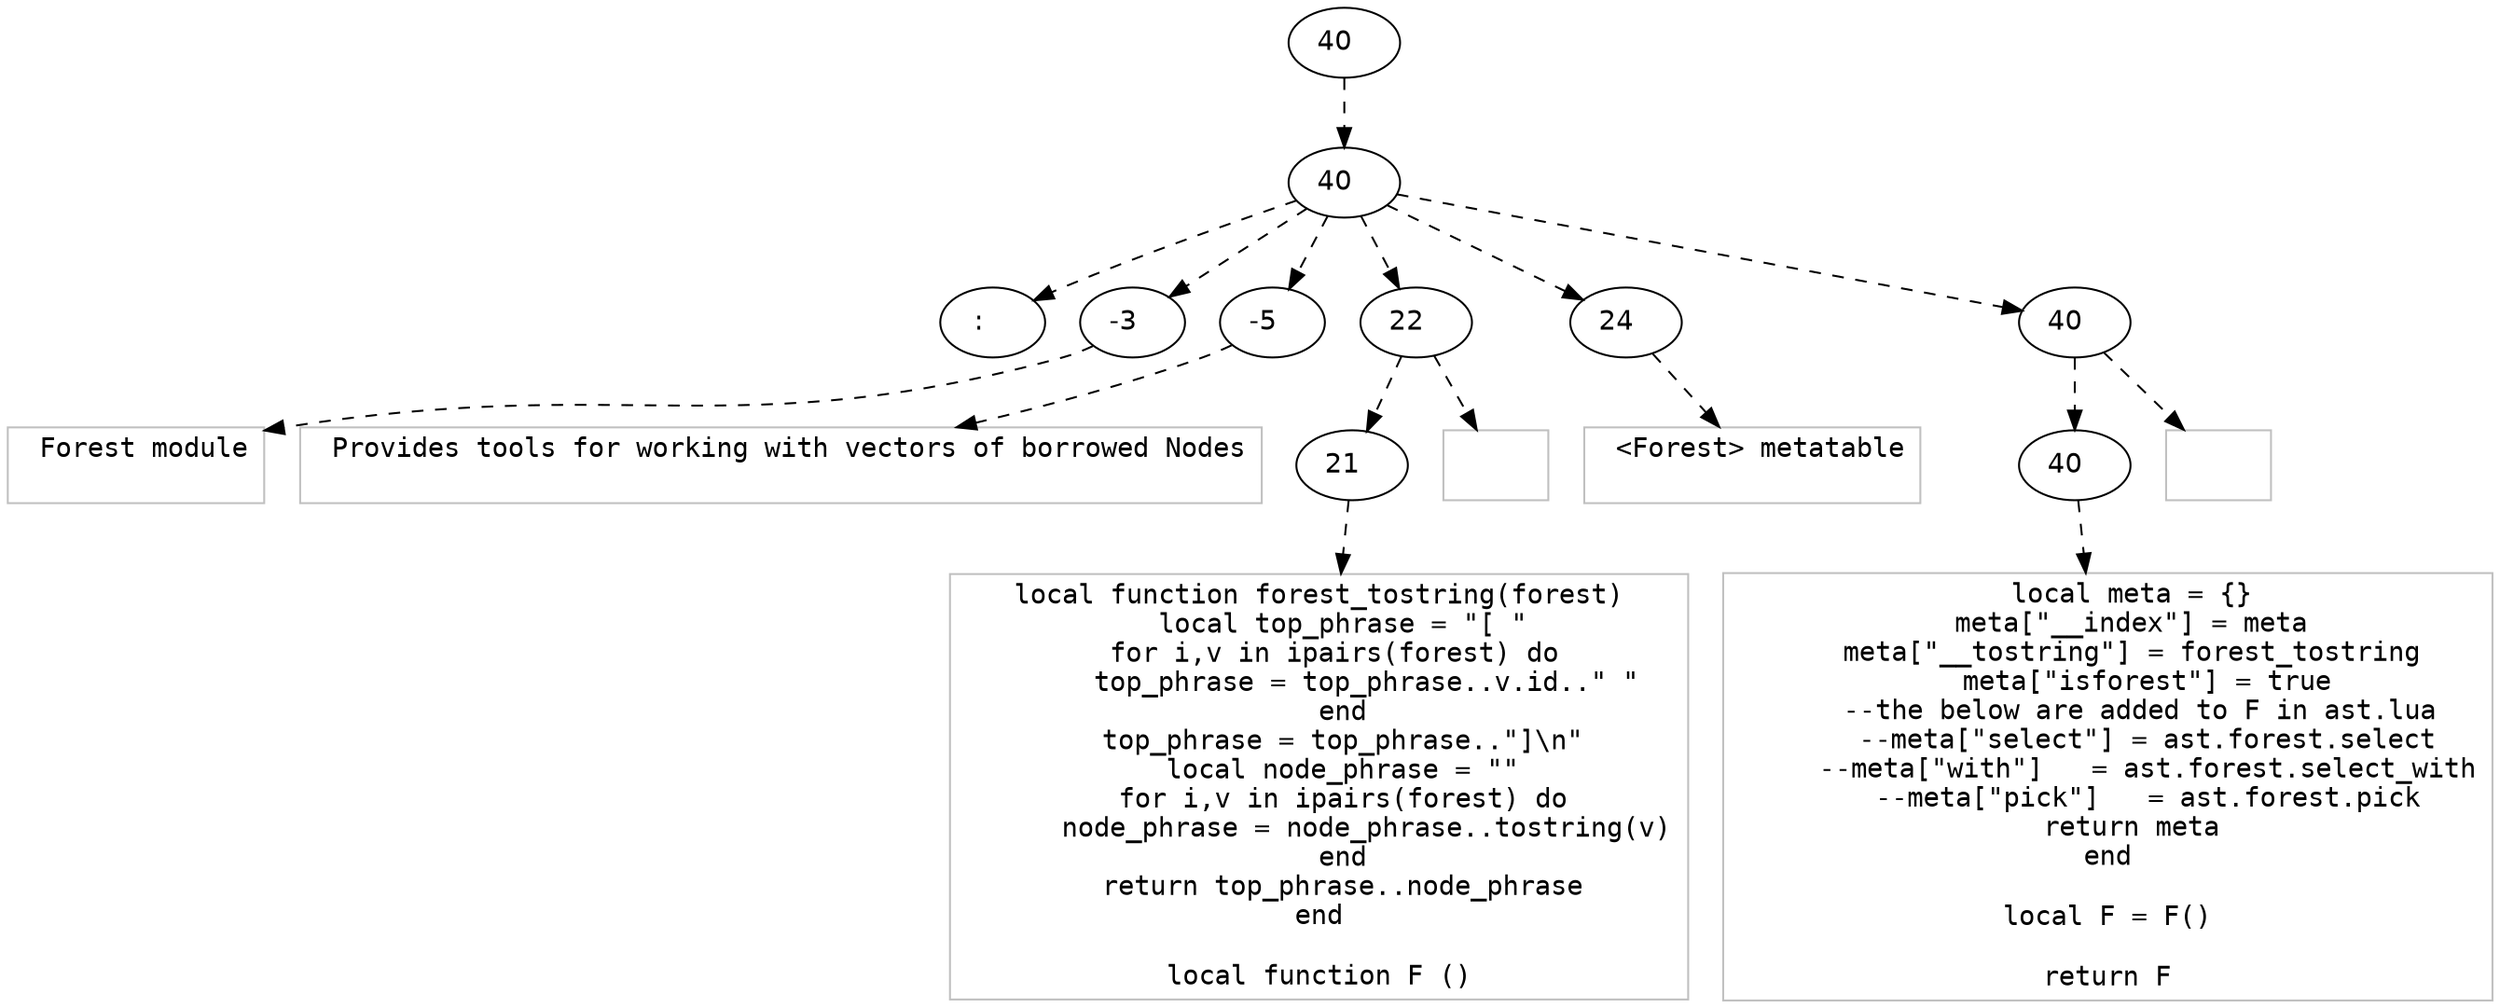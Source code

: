 digraph hierarchy {

node [fontname=Helvetica]
edge [style=dashed]

doc_0 [label="40  "]

doc_0 -> { section_1}
{rank=same; section_1}

section_1 [label="40  "]

section_1 -> { header_2 block_3 block_4 block_5 block_6 block_7}
{rank=same; header_2 block_3 block_4 block_5 block_6 block_7}

header_2 [label=":   "]
block_3 [label="-3  "]
block_4 [label="-5  "]
block_5 [label="22  "]
block_6 [label="24  "]
block_7 [label="40  "]


block_3 -> leaf_8
leaf_8  [color=Gray,shape=rectangle,fontname=Inconsolata,label=" Forest module

"]
block_4 -> leaf_9
leaf_9  [color=Gray,shape=rectangle,fontname=Inconsolata,label=" Provides tools for working with vectors of borrowed Nodes

"]block_5 -> { codeblock_10}
{rank=same; codeblock_10}

codeblock_10 [label="21  "]


codeblock_10 -> leaf_11
leaf_11  [color=Gray,shape=rectangle,fontname=Inconsolata,label="local function forest_tostring(forest)
   local top_phrase = \"[ \"
   for i,v in ipairs(forest) do 
      top_phrase = top_phrase..v.id..\" \"
   end
   top_phrase = top_phrase..\"]\\n\"
   local node_phrase = \"\"
   for i,v in ipairs(forest) do
      node_phrase = node_phrase..tostring(v)
   end
   return top_phrase..node_phrase
end

local function F ()
"]
block_5 -> leaf_12
leaf_12  [color=Gray,shape=rectangle,fontname=Inconsolata,label="
"]
block_6 -> leaf_13
leaf_13  [color=Gray,shape=rectangle,fontname=Inconsolata,label=" <Forest> metatable

"]block_7 -> { codeblock_14}
{rank=same; codeblock_14}

codeblock_14 [label="40  "]


codeblock_14 -> leaf_15
leaf_15  [color=Gray,shape=rectangle,fontname=Inconsolata,label="   local meta = {}
   meta[\"__index\"] = meta
   meta[\"__tostring\"] = forest_tostring
     meta[\"isforest\"] = true
     --the below are added to F in ast.lua 
     --meta[\"select\"] = ast.forest.select
     --meta[\"with\"]   = ast.forest.select_with
     --meta[\"pick\"]   = ast.forest.pick
   return meta
end

local F = F()

return F
"]
block_7 -> leaf_16
leaf_16  [color=Gray,shape=rectangle,fontname=Inconsolata,label="
"]
}
